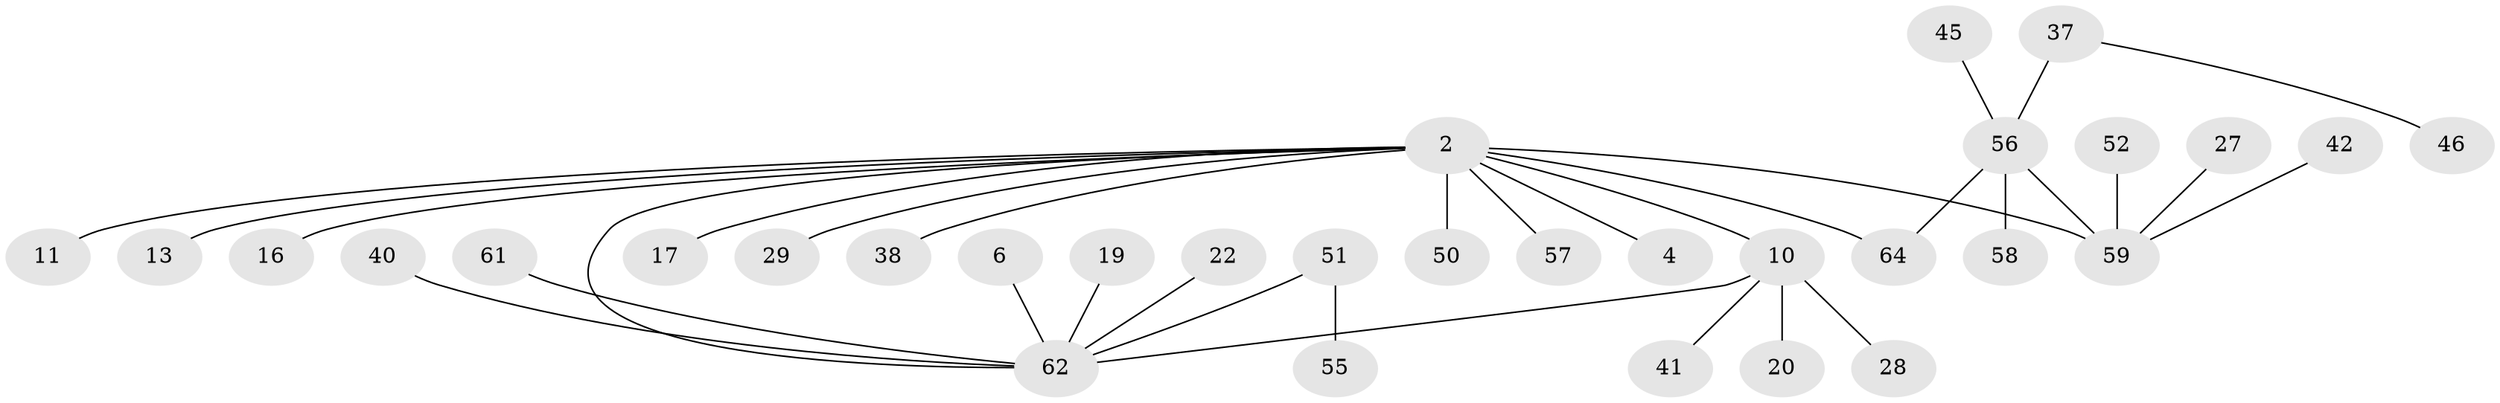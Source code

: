 // original degree distribution, {9: 0.015625, 15: 0.015625, 5: 0.03125, 1: 0.515625, 3: 0.125, 6: 0.015625, 4: 0.03125, 2: 0.234375, 7: 0.015625}
// Generated by graph-tools (version 1.1) at 2025/48/03/09/25 04:48:30]
// undirected, 32 vertices, 33 edges
graph export_dot {
graph [start="1"]
  node [color=gray90,style=filled];
  2;
  4;
  6;
  10 [super="+7"];
  11;
  13;
  16;
  17;
  19;
  20;
  22;
  27 [super="+21"];
  28;
  29 [super="+12"];
  37 [super="+24"];
  38;
  40 [super="+25"];
  41;
  42;
  45;
  46;
  50;
  51 [super="+49+39"];
  52;
  55;
  56 [super="+35"];
  57 [super="+9+15+34"];
  58 [super="+54"];
  59 [super="+3+33"];
  61 [super="+8"];
  62 [super="+1"];
  64 [super="+53+60+63"];
  2 -- 4;
  2 -- 10 [weight=2];
  2 -- 11;
  2 -- 13;
  2 -- 16;
  2 -- 17;
  2 -- 38;
  2 -- 50;
  2 -- 59 [weight=2];
  2 -- 62;
  2 -- 57;
  2 -- 29;
  2 -- 64;
  6 -- 62;
  10 -- 20;
  10 -- 41;
  10 -- 28;
  10 -- 62;
  19 -- 62;
  22 -- 62;
  27 -- 59;
  37 -- 46;
  37 -- 56 [weight=2];
  40 -- 62;
  42 -- 59;
  45 -- 56;
  51 -- 62 [weight=2];
  51 -- 55;
  52 -- 59;
  56 -- 59 [weight=2];
  56 -- 64;
  56 -- 58;
  61 -- 62 [weight=2];
}
